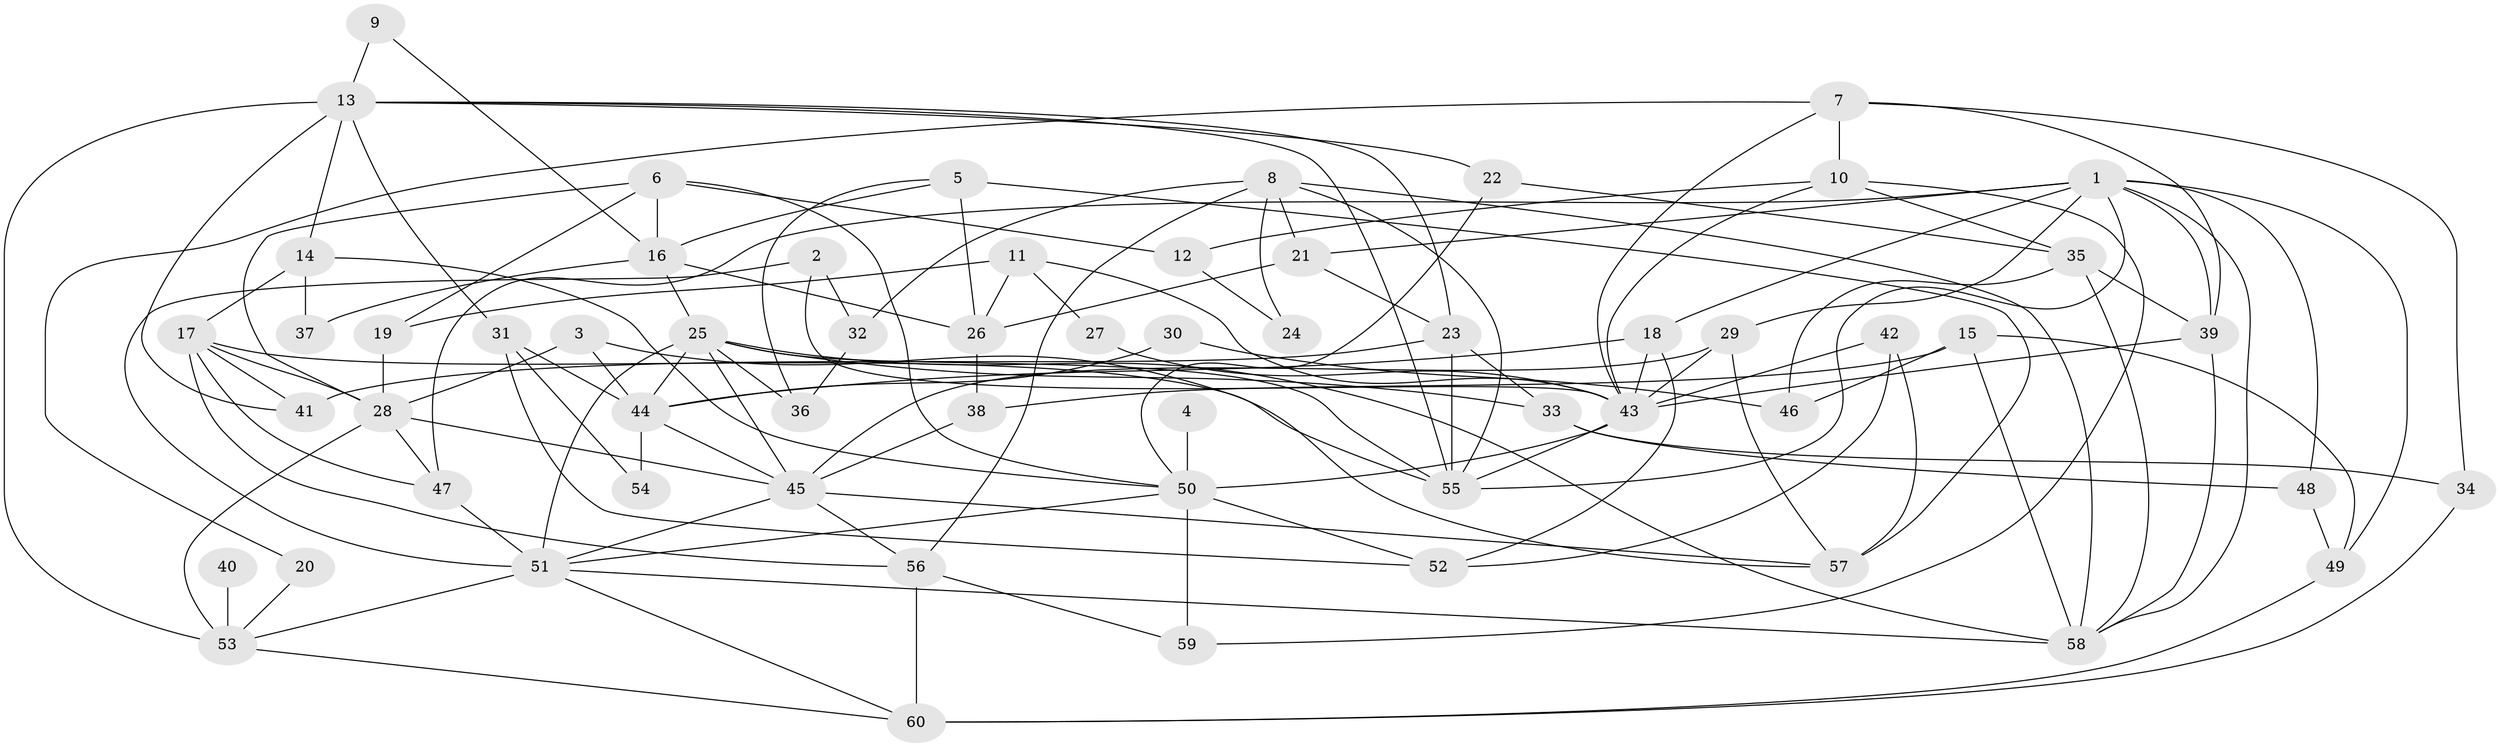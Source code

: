 // original degree distribution, {2: 0.1411764705882353, 3: 0.3176470588235294, 10: 0.011764705882352941, 5: 0.1411764705882353, 4: 0.23529411764705882, 6: 0.10588235294117647, 8: 0.03529411764705882, 7: 0.011764705882352941}
// Generated by graph-tools (version 1.1) at 2025/37/03/04/25 23:37:10]
// undirected, 60 vertices, 134 edges
graph export_dot {
  node [color=gray90,style=filled];
  1;
  2;
  3;
  4;
  5;
  6;
  7;
  8;
  9;
  10;
  11;
  12;
  13;
  14;
  15;
  16;
  17;
  18;
  19;
  20;
  21;
  22;
  23;
  24;
  25;
  26;
  27;
  28;
  29;
  30;
  31;
  32;
  33;
  34;
  35;
  36;
  37;
  38;
  39;
  40;
  41;
  42;
  43;
  44;
  45;
  46;
  47;
  48;
  49;
  50;
  51;
  52;
  53;
  54;
  55;
  56;
  57;
  58;
  59;
  60;
  1 -- 18 [weight=1.0];
  1 -- 21 [weight=1.0];
  1 -- 29 [weight=2.0];
  1 -- 39 [weight=1.0];
  1 -- 47 [weight=1.0];
  1 -- 48 [weight=1.0];
  1 -- 49 [weight=1.0];
  1 -- 55 [weight=1.0];
  1 -- 58 [weight=1.0];
  2 -- 32 [weight=1.0];
  2 -- 43 [weight=1.0];
  2 -- 51 [weight=1.0];
  3 -- 28 [weight=1.0];
  3 -- 44 [weight=1.0];
  3 -- 57 [weight=1.0];
  4 -- 50 [weight=2.0];
  5 -- 16 [weight=1.0];
  5 -- 26 [weight=1.0];
  5 -- 36 [weight=1.0];
  5 -- 57 [weight=2.0];
  6 -- 12 [weight=1.0];
  6 -- 16 [weight=1.0];
  6 -- 19 [weight=1.0];
  6 -- 28 [weight=1.0];
  6 -- 50 [weight=1.0];
  7 -- 10 [weight=1.0];
  7 -- 20 [weight=1.0];
  7 -- 34 [weight=1.0];
  7 -- 39 [weight=1.0];
  7 -- 43 [weight=1.0];
  8 -- 21 [weight=1.0];
  8 -- 24 [weight=1.0];
  8 -- 32 [weight=1.0];
  8 -- 55 [weight=1.0];
  8 -- 56 [weight=1.0];
  8 -- 58 [weight=1.0];
  9 -- 13 [weight=1.0];
  9 -- 16 [weight=1.0];
  10 -- 12 [weight=1.0];
  10 -- 35 [weight=1.0];
  10 -- 43 [weight=1.0];
  10 -- 59 [weight=1.0];
  11 -- 19 [weight=1.0];
  11 -- 26 [weight=2.0];
  11 -- 27 [weight=1.0];
  11 -- 43 [weight=1.0];
  12 -- 24 [weight=1.0];
  13 -- 14 [weight=1.0];
  13 -- 22 [weight=1.0];
  13 -- 23 [weight=1.0];
  13 -- 31 [weight=1.0];
  13 -- 41 [weight=1.0];
  13 -- 53 [weight=1.0];
  13 -- 55 [weight=1.0];
  14 -- 17 [weight=1.0];
  14 -- 37 [weight=1.0];
  14 -- 50 [weight=1.0];
  15 -- 38 [weight=1.0];
  15 -- 46 [weight=1.0];
  15 -- 49 [weight=1.0];
  15 -- 58 [weight=1.0];
  16 -- 25 [weight=1.0];
  16 -- 26 [weight=1.0];
  16 -- 37 [weight=1.0];
  17 -- 28 [weight=1.0];
  17 -- 41 [weight=1.0];
  17 -- 47 [weight=1.0];
  17 -- 55 [weight=1.0];
  17 -- 56 [weight=1.0];
  18 -- 43 [weight=1.0];
  18 -- 44 [weight=1.0];
  18 -- 52 [weight=2.0];
  19 -- 28 [weight=1.0];
  20 -- 53 [weight=1.0];
  21 -- 23 [weight=1.0];
  21 -- 26 [weight=1.0];
  22 -- 35 [weight=1.0];
  22 -- 50 [weight=1.0];
  23 -- 33 [weight=1.0];
  23 -- 41 [weight=1.0];
  23 -- 55 [weight=1.0];
  25 -- 33 [weight=1.0];
  25 -- 36 [weight=1.0];
  25 -- 44 [weight=1.0];
  25 -- 45 [weight=1.0];
  25 -- 51 [weight=1.0];
  25 -- 55 [weight=1.0];
  25 -- 58 [weight=1.0];
  26 -- 38 [weight=1.0];
  27 -- 43 [weight=1.0];
  28 -- 45 [weight=1.0];
  28 -- 47 [weight=1.0];
  28 -- 53 [weight=2.0];
  29 -- 43 [weight=1.0];
  29 -- 45 [weight=1.0];
  29 -- 57 [weight=1.0];
  30 -- 44 [weight=1.0];
  30 -- 46 [weight=1.0];
  31 -- 44 [weight=1.0];
  31 -- 52 [weight=1.0];
  31 -- 54 [weight=1.0];
  32 -- 36 [weight=1.0];
  33 -- 34 [weight=1.0];
  33 -- 48 [weight=1.0];
  34 -- 60 [weight=1.0];
  35 -- 39 [weight=1.0];
  35 -- 46 [weight=1.0];
  35 -- 58 [weight=1.0];
  38 -- 45 [weight=1.0];
  39 -- 43 [weight=2.0];
  39 -- 58 [weight=1.0];
  40 -- 53 [weight=2.0];
  42 -- 43 [weight=1.0];
  42 -- 52 [weight=1.0];
  42 -- 57 [weight=1.0];
  43 -- 50 [weight=1.0];
  43 -- 55 [weight=1.0];
  44 -- 45 [weight=1.0];
  44 -- 54 [weight=1.0];
  45 -- 51 [weight=1.0];
  45 -- 56 [weight=1.0];
  45 -- 57 [weight=1.0];
  47 -- 51 [weight=2.0];
  48 -- 49 [weight=1.0];
  49 -- 60 [weight=1.0];
  50 -- 51 [weight=1.0];
  50 -- 52 [weight=2.0];
  50 -- 59 [weight=1.0];
  51 -- 53 [weight=1.0];
  51 -- 58 [weight=1.0];
  51 -- 60 [weight=1.0];
  53 -- 60 [weight=1.0];
  56 -- 59 [weight=1.0];
  56 -- 60 [weight=1.0];
}
